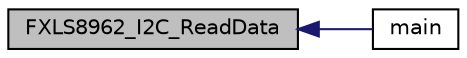 digraph "FXLS8962_I2C_ReadData"
{
  edge [fontname="Helvetica",fontsize="10",labelfontname="Helvetica",labelfontsize="10"];
  node [fontname="Helvetica",fontsize="10",shape=record];
  rankdir="LR";
  Node28 [label="FXLS8962_I2C_ReadData",height=0.2,width=0.4,color="black", fillcolor="grey75", style="filled", fontcolor="black"];
  Node28 -> Node29 [dir="back",color="midnightblue",fontsize="10",style="solid",fontname="Helvetica"];
  Node29 [label="main",height=0.2,width=0.4,color="black", fillcolor="white", style="filled",URL="$pedometer__stepcount__fxls8962_8c.html#a840291bc02cba5474a4cb46a9b9566fe",tooltip="This is the The main function implementation. "];
}
